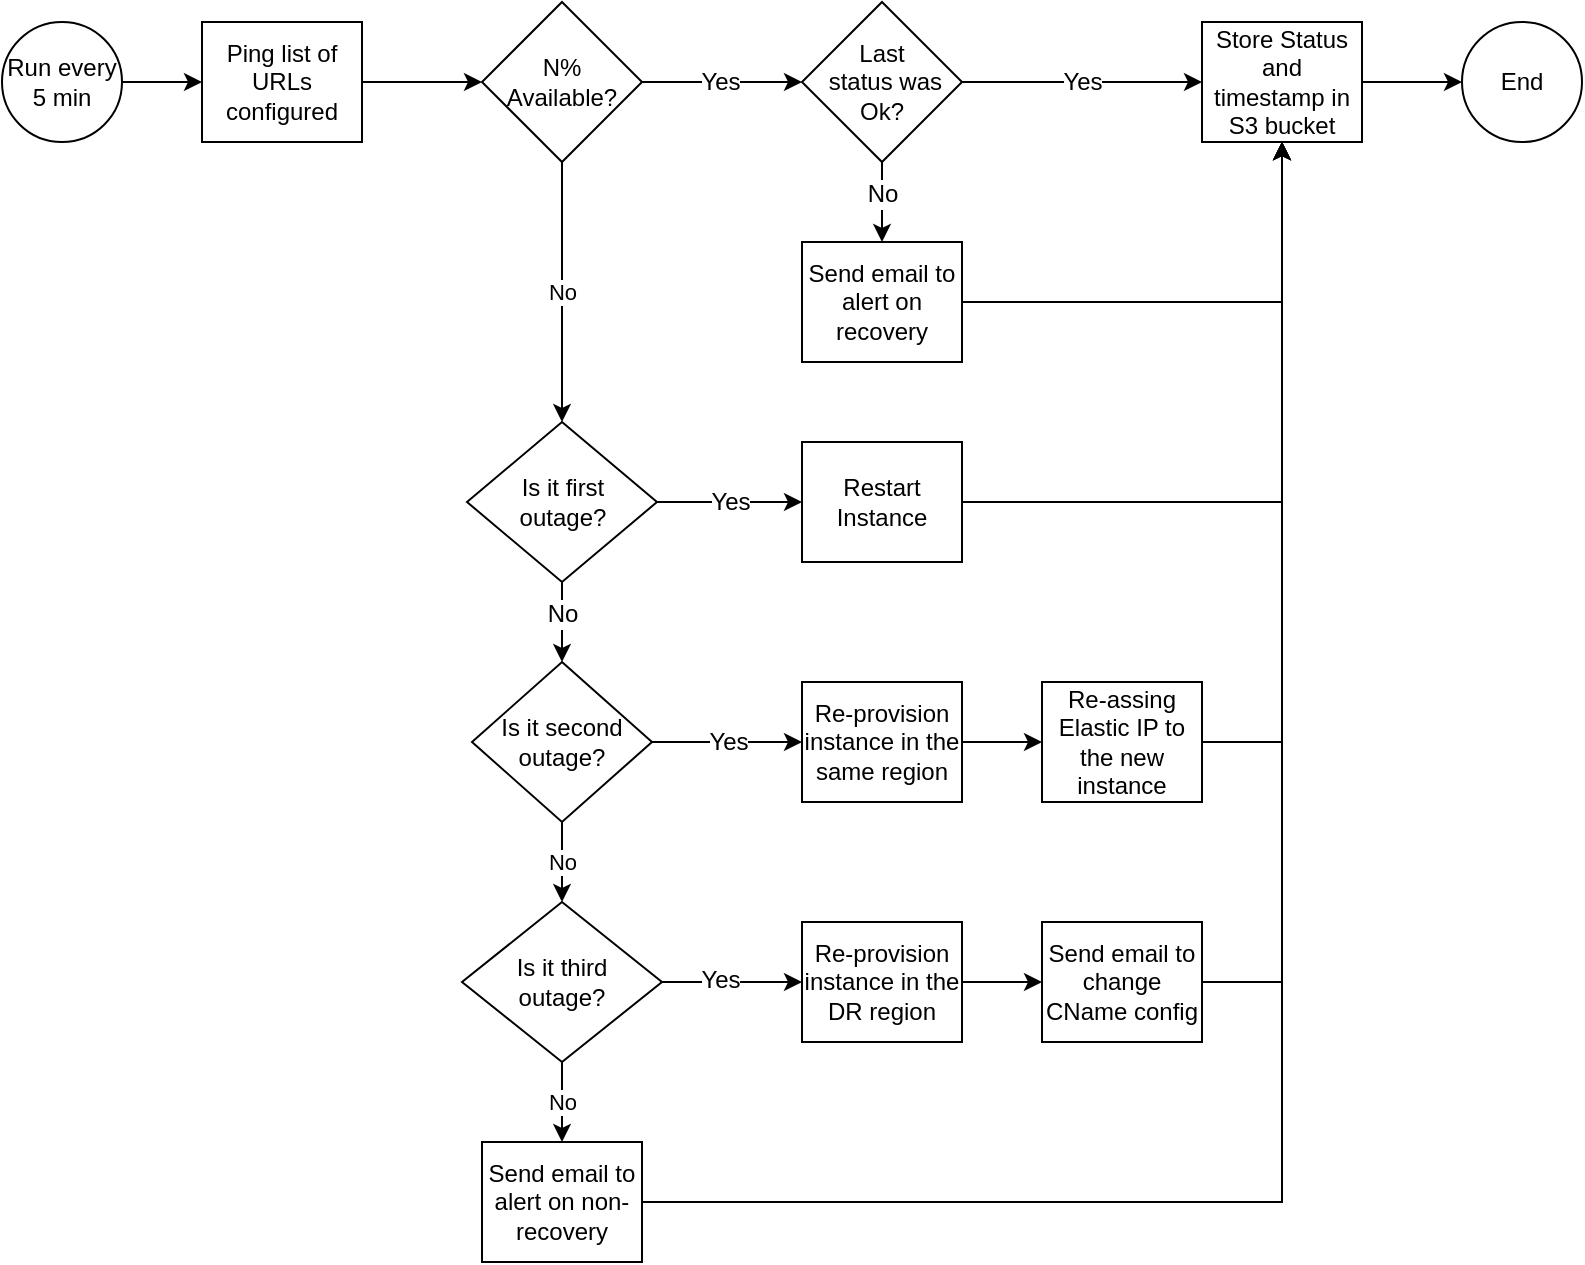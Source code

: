 <mxfile version="12.7.4" type="device"><diagram id="prtHgNgQTEPvFCAcTncT" name="Page-1"><mxGraphModel dx="986" dy="648" grid="1" gridSize="10" guides="1" tooltips="1" connect="1" arrows="1" fold="1" page="1" pageScale="1" pageWidth="1169" pageHeight="827" math="0" shadow="0"><root><mxCell id="0"/><mxCell id="1" parent="0"/><mxCell id="dNxyNK7c78bLwvsdeMH5-23" value="Run every 5 min" style="ellipse;whiteSpace=wrap;html=1;" parent="1" vertex="1"><mxGeometry x="40" y="50" width="60" height="60" as="geometry"/></mxCell><mxCell id="dNxyNK7c78bLwvsdeMH5-24" value="Ping list of URLs configured" style="rounded=0;whiteSpace=wrap;html=1;fontFamily=Helvetica;fontSize=12;fontColor=#000000;align=center;" parent="1" vertex="1"><mxGeometry x="140" y="50" width="80" height="60" as="geometry"/></mxCell><mxCell id="XR3hfG6eKViq2haRpWgi-4" value="No" style="edgeStyle=none;rounded=0;orthogonalLoop=1;jettySize=auto;html=1;entryX=0.5;entryY=0;entryDx=0;entryDy=0;" parent="1" source="dNxyNK7c78bLwvsdeMH5-28" target="XR3hfG6eKViq2haRpWgi-3" edge="1"><mxGeometry relative="1" as="geometry"><mxPoint x="320" y="240" as="targetPoint"/></mxGeometry></mxCell><mxCell id="dNxyNK7c78bLwvsdeMH5-28" value="N%&lt;br&gt;Available?" style="rhombus;whiteSpace=wrap;html=1;fontFamily=Helvetica;fontSize=12;fontColor=#000000;align=center;" parent="1" vertex="1"><mxGeometry x="280" y="40" width="80" height="80" as="geometry"/></mxCell><mxCell id="dNxyNK7c78bLwvsdeMH5-30" value="Store Status and timestamp in S3 bucket" style="rounded=0;whiteSpace=wrap;html=1;fontFamily=Helvetica;fontSize=12;fontColor=#000000;align=center;" parent="1" vertex="1"><mxGeometry x="640" y="50" width="80" height="60" as="geometry"/></mxCell><mxCell id="dNxyNK7c78bLwvsdeMH5-32" value="End" style="ellipse;whiteSpace=wrap;html=1;" parent="1" vertex="1"><mxGeometry x="770" y="50" width="60" height="60" as="geometry"/></mxCell><mxCell id="dNxyNK7c78bLwvsdeMH5-25" value="" style="edgeStyle=orthogonalEdgeStyle;rounded=0;orthogonalLoop=1;jettySize=auto;html=1;" parent="1" source="dNxyNK7c78bLwvsdeMH5-23" target="dNxyNK7c78bLwvsdeMH5-24" edge="1"><mxGeometry relative="1" as="geometry"/></mxCell><mxCell id="XR3hfG6eKViq2haRpWgi-1" style="edgeStyle=orthogonalEdgeStyle;rounded=0;orthogonalLoop=1;jettySize=auto;html=1;" parent="1" source="dNxyNK7c78bLwvsdeMH5-24" target="dNxyNK7c78bLwvsdeMH5-28" edge="1"><mxGeometry relative="1" as="geometry"/></mxCell><mxCell id="dNxyNK7c78bLwvsdeMH5-31" style="edgeStyle=orthogonalEdgeStyle;rounded=0;orthogonalLoop=1;jettySize=auto;html=1;endArrow=classic;endFill=1;" parent="1" source="dNxyNK7c78bLwvsdeMH5-28" target="XR3hfG6eKViq2haRpWgi-38" edge="1"><mxGeometry relative="1" as="geometry"/></mxCell><mxCell id="XR3hfG6eKViq2haRpWgi-2" value="Yes" style="text;html=1;align=center;verticalAlign=middle;resizable=0;points=[];labelBackgroundColor=#ffffff;" parent="dNxyNK7c78bLwvsdeMH5-31" vertex="1" connectable="0"><mxGeometry x="-0.379" y="3" relative="1" as="geometry"><mxPoint x="14" y="3" as="offset"/></mxGeometry></mxCell><mxCell id="dNxyNK7c78bLwvsdeMH5-33" value="" style="rounded=0;orthogonalLoop=1;jettySize=auto;html=1;endArrow=classic;endFill=1;" parent="1" source="dNxyNK7c78bLwvsdeMH5-30" target="dNxyNK7c78bLwvsdeMH5-32" edge="1"><mxGeometry relative="1" as="geometry"/></mxCell><mxCell id="XR3hfG6eKViq2haRpWgi-12" style="edgeStyle=none;rounded=0;orthogonalLoop=1;jettySize=auto;html=1;entryX=0.5;entryY=0;entryDx=0;entryDy=0;" parent="1" source="XR3hfG6eKViq2haRpWgi-3" target="XR3hfG6eKViq2haRpWgi-11" edge="1"><mxGeometry relative="1" as="geometry"/></mxCell><mxCell id="XR3hfG6eKViq2haRpWgi-13" value="No" style="text;html=1;align=center;verticalAlign=middle;resizable=0;points=[];labelBackgroundColor=#ffffff;" parent="XR3hfG6eKViq2haRpWgi-12" vertex="1" connectable="0"><mxGeometry x="-0.2" relative="1" as="geometry"><mxPoint as="offset"/></mxGeometry></mxCell><mxCell id="XR3hfG6eKViq2haRpWgi-3" value="Is it first&lt;br&gt;outage?" style="rhombus;whiteSpace=wrap;html=1;fontFamily=Helvetica;fontSize=12;fontColor=#000000;align=center;" parent="1" vertex="1"><mxGeometry x="272.5" y="250" width="95" height="80" as="geometry"/></mxCell><mxCell id="XR3hfG6eKViq2haRpWgi-5" style="edgeStyle=orthogonalEdgeStyle;rounded=0;orthogonalLoop=1;jettySize=auto;html=1;endArrow=classic;endFill=1;exitX=1;exitY=0.5;exitDx=0;exitDy=0;entryX=0;entryY=0.5;entryDx=0;entryDy=0;" parent="1" source="XR3hfG6eKViq2haRpWgi-3" target="XR3hfG6eKViq2haRpWgi-7" edge="1"><mxGeometry relative="1" as="geometry"><mxPoint x="385" y="140" as="sourcePoint"/><mxPoint x="445" y="300" as="targetPoint"/></mxGeometry></mxCell><mxCell id="XR3hfG6eKViq2haRpWgi-6" value="Yes" style="text;html=1;align=center;verticalAlign=middle;resizable=0;points=[];labelBackgroundColor=#ffffff;" parent="XR3hfG6eKViq2haRpWgi-5" vertex="1" connectable="0"><mxGeometry x="-0.379" y="3" relative="1" as="geometry"><mxPoint x="14" y="3" as="offset"/></mxGeometry></mxCell><mxCell id="XR3hfG6eKViq2haRpWgi-9" style="edgeStyle=orthogonalEdgeStyle;rounded=0;orthogonalLoop=1;jettySize=auto;html=1;" parent="1" source="XR3hfG6eKViq2haRpWgi-7" target="dNxyNK7c78bLwvsdeMH5-30" edge="1"><mxGeometry relative="1" as="geometry"><mxPoint x="560" y="420" as="targetPoint"/></mxGeometry></mxCell><mxCell id="XR3hfG6eKViq2haRpWgi-7" value="Restart Instance" style="rounded=0;whiteSpace=wrap;html=1;fontFamily=Helvetica;fontSize=12;fontColor=#000000;align=center;" parent="1" vertex="1"><mxGeometry x="440" y="260" width="80" height="60" as="geometry"/></mxCell><mxCell id="XR3hfG6eKViq2haRpWgi-23" value="No" style="edgeStyle=none;rounded=0;orthogonalLoop=1;jettySize=auto;html=1;" parent="1" source="XR3hfG6eKViq2haRpWgi-11" target="XR3hfG6eKViq2haRpWgi-22" edge="1"><mxGeometry relative="1" as="geometry"/></mxCell><mxCell id="XR3hfG6eKViq2haRpWgi-11" value="Is it second&lt;br&gt;outage?" style="rhombus;whiteSpace=wrap;html=1;fontFamily=Helvetica;fontSize=12;fontColor=#000000;align=center;" parent="1" vertex="1"><mxGeometry x="275" y="370" width="90" height="80" as="geometry"/></mxCell><mxCell id="XR3hfG6eKViq2haRpWgi-19" style="edgeStyle=none;rounded=0;orthogonalLoop=1;jettySize=auto;html=1;entryX=0;entryY=0.5;entryDx=0;entryDy=0;" parent="1" source="XR3hfG6eKViq2haRpWgi-14" target="XR3hfG6eKViq2haRpWgi-18" edge="1"><mxGeometry relative="1" as="geometry"/></mxCell><mxCell id="XR3hfG6eKViq2haRpWgi-14" value="Re-provision instance in the same region" style="rounded=0;whiteSpace=wrap;html=1;fontFamily=Helvetica;fontSize=12;fontColor=#000000;align=center;" parent="1" vertex="1"><mxGeometry x="440" y="380" width="80" height="60" as="geometry"/></mxCell><mxCell id="XR3hfG6eKViq2haRpWgi-16" style="edgeStyle=orthogonalEdgeStyle;rounded=0;orthogonalLoop=1;jettySize=auto;html=1;endArrow=classic;endFill=1;" parent="1" source="XR3hfG6eKViq2haRpWgi-11" target="XR3hfG6eKViq2haRpWgi-14" edge="1"><mxGeometry relative="1" as="geometry"><mxPoint x="385" y="310" as="sourcePoint"/><mxPoint x="455" y="310" as="targetPoint"/></mxGeometry></mxCell><mxCell id="XR3hfG6eKViq2haRpWgi-17" value="Yes" style="text;html=1;align=center;verticalAlign=middle;resizable=0;points=[];labelBackgroundColor=#ffffff;" parent="XR3hfG6eKViq2haRpWgi-16" vertex="1" connectable="0"><mxGeometry x="-0.379" y="3" relative="1" as="geometry"><mxPoint x="14" y="3" as="offset"/></mxGeometry></mxCell><mxCell id="XR3hfG6eKViq2haRpWgi-20" style="edgeStyle=orthogonalEdgeStyle;rounded=0;orthogonalLoop=1;jettySize=auto;html=1;" parent="1" source="XR3hfG6eKViq2haRpWgi-18" target="dNxyNK7c78bLwvsdeMH5-30" edge="1"><mxGeometry relative="1" as="geometry"><mxPoint x="680" y="540" as="targetPoint"/><Array as="points"><mxPoint x="680" y="410"/></Array></mxGeometry></mxCell><mxCell id="XR3hfG6eKViq2haRpWgi-18" value="Re-assing Elastic IP to the new instance" style="rounded=0;whiteSpace=wrap;html=1;fontFamily=Helvetica;fontSize=12;fontColor=#000000;align=center;" parent="1" vertex="1"><mxGeometry x="560" y="380" width="80" height="60" as="geometry"/></mxCell><mxCell id="XR3hfG6eKViq2haRpWgi-30" style="edgeStyle=none;rounded=0;orthogonalLoop=1;jettySize=auto;html=1;entryX=0;entryY=0.5;entryDx=0;entryDy=0;" parent="1" source="XR3hfG6eKViq2haRpWgi-22" target="XR3hfG6eKViq2haRpWgi-25" edge="1"><mxGeometry relative="1" as="geometry"/></mxCell><mxCell id="XR3hfG6eKViq2haRpWgi-31" value="Yes" style="text;html=1;align=center;verticalAlign=middle;resizable=0;points=[];labelBackgroundColor=#ffffff;" parent="XR3hfG6eKViq2haRpWgi-30" vertex="1" connectable="0"><mxGeometry x="-0.171" y="1" relative="1" as="geometry"><mxPoint as="offset"/></mxGeometry></mxCell><mxCell id="XR3hfG6eKViq2haRpWgi-22" value="Is it third&lt;br&gt;outage?" style="rhombus;whiteSpace=wrap;html=1;fontFamily=Helvetica;fontSize=12;fontColor=#000000;align=center;" parent="1" vertex="1"><mxGeometry x="270" y="490" width="100" height="80" as="geometry"/></mxCell><mxCell id="XR3hfG6eKViq2haRpWgi-24" style="edgeStyle=none;rounded=0;orthogonalLoop=1;jettySize=auto;html=1;entryX=0;entryY=0.5;entryDx=0;entryDy=0;" parent="1" source="XR3hfG6eKViq2haRpWgi-25" target="XR3hfG6eKViq2haRpWgi-29" edge="1"><mxGeometry relative="1" as="geometry"/></mxCell><mxCell id="XR3hfG6eKViq2haRpWgi-25" value="Re-provision instance in the DR region" style="rounded=0;whiteSpace=wrap;html=1;fontFamily=Helvetica;fontSize=12;fontColor=#000000;align=center;" parent="1" vertex="1"><mxGeometry x="440" y="500" width="80" height="60" as="geometry"/></mxCell><mxCell id="XR3hfG6eKViq2haRpWgi-28" style="edgeStyle=orthogonalEdgeStyle;rounded=0;orthogonalLoop=1;jettySize=auto;html=1;" parent="1" source="XR3hfG6eKViq2haRpWgi-29" target="dNxyNK7c78bLwvsdeMH5-30" edge="1"><mxGeometry relative="1" as="geometry"><mxPoint x="680" y="660" as="targetPoint"/><Array as="points"><mxPoint x="680" y="530"/></Array></mxGeometry></mxCell><mxCell id="XR3hfG6eKViq2haRpWgi-29" value="Send email to change CName config" style="rounded=0;whiteSpace=wrap;html=1;fontFamily=Helvetica;fontSize=12;fontColor=#000000;align=center;" parent="1" vertex="1"><mxGeometry x="560" y="500" width="80" height="60" as="geometry"/></mxCell><mxCell id="XR3hfG6eKViq2haRpWgi-33" value="No" style="edgeStyle=none;rounded=0;orthogonalLoop=1;jettySize=auto;html=1;entryX=0.5;entryY=0;entryDx=0;entryDy=0;" parent="1" source="XR3hfG6eKViq2haRpWgi-22" target="XR3hfG6eKViq2haRpWgi-34" edge="1"><mxGeometry relative="1" as="geometry"><mxPoint x="330" y="510" as="sourcePoint"/><mxPoint x="320" y="690" as="targetPoint"/></mxGeometry></mxCell><mxCell id="XR3hfG6eKViq2haRpWgi-34" value="Send email to alert on non-recovery" style="rounded=0;whiteSpace=wrap;html=1;fontFamily=Helvetica;fontSize=12;fontColor=#000000;align=center;" parent="1" vertex="1"><mxGeometry x="280" y="610" width="80" height="60" as="geometry"/></mxCell><mxCell id="XR3hfG6eKViq2haRpWgi-43" value="" style="edgeStyle=orthogonalEdgeStyle;rounded=0;orthogonalLoop=1;jettySize=auto;html=1;" parent="1" source="XR3hfG6eKViq2haRpWgi-38" target="XR3hfG6eKViq2haRpWgi-44" edge="1"><mxGeometry relative="1" as="geometry"><mxPoint x="480" y="150" as="targetPoint"/></mxGeometry></mxCell><mxCell id="XR3hfG6eKViq2haRpWgi-45" value="No" style="text;html=1;align=center;verticalAlign=middle;resizable=0;points=[];labelBackgroundColor=#ffffff;" parent="XR3hfG6eKViq2haRpWgi-43" vertex="1" connectable="0"><mxGeometry x="-0.2" relative="1" as="geometry"><mxPoint as="offset"/></mxGeometry></mxCell><mxCell id="XR3hfG6eKViq2haRpWgi-38" value="Last &lt;br&gt;&amp;nbsp;status was&lt;br&gt;Ok?" style="rhombus;whiteSpace=wrap;html=1;fontFamily=Helvetica;fontSize=12;fontColor=#000000;align=center;" parent="1" vertex="1"><mxGeometry x="440" y="40" width="80" height="80" as="geometry"/></mxCell><mxCell id="XR3hfG6eKViq2haRpWgi-39" style="edgeStyle=orthogonalEdgeStyle;rounded=0;orthogonalLoop=1;jettySize=auto;html=1;endArrow=classic;endFill=1;exitX=1;exitY=0.5;exitDx=0;exitDy=0;entryX=0;entryY=0.5;entryDx=0;entryDy=0;" parent="1" source="XR3hfG6eKViq2haRpWgi-38" target="dNxyNK7c78bLwvsdeMH5-30" edge="1"><mxGeometry relative="1" as="geometry"><mxPoint x="370" y="90" as="sourcePoint"/><mxPoint x="560" y="80" as="targetPoint"/></mxGeometry></mxCell><mxCell id="XR3hfG6eKViq2haRpWgi-41" value="Yes" style="text;html=1;align=center;verticalAlign=middle;resizable=0;points=[];labelBackgroundColor=#ffffff;" parent="XR3hfG6eKViq2haRpWgi-39" vertex="1" connectable="0"><mxGeometry relative="1" as="geometry"><mxPoint as="offset"/></mxGeometry></mxCell><mxCell id="XR3hfG6eKViq2haRpWgi-47" style="edgeStyle=orthogonalEdgeStyle;rounded=0;orthogonalLoop=1;jettySize=auto;html=1;" parent="1" source="XR3hfG6eKViq2haRpWgi-44" target="dNxyNK7c78bLwvsdeMH5-30" edge="1"><mxGeometry relative="1" as="geometry"/></mxCell><mxCell id="XR3hfG6eKViq2haRpWgi-44" value="Send email to alert on recovery" style="rounded=0;whiteSpace=wrap;html=1;fontFamily=Helvetica;fontSize=12;fontColor=#000000;align=center;" parent="1" vertex="1"><mxGeometry x="440" y="160" width="80" height="60" as="geometry"/></mxCell><mxCell id="XR3hfG6eKViq2haRpWgi-57" style="edgeStyle=orthogonalEdgeStyle;rounded=0;orthogonalLoop=1;jettySize=auto;html=1;" parent="1" source="XR3hfG6eKViq2haRpWgi-34" target="dNxyNK7c78bLwvsdeMH5-30" edge="1"><mxGeometry relative="1" as="geometry"><mxPoint x="650" y="670" as="sourcePoint"/><mxPoint x="690" y="120" as="targetPoint"/><Array as="points"><mxPoint x="680" y="640"/></Array></mxGeometry></mxCell></root></mxGraphModel></diagram></mxfile>